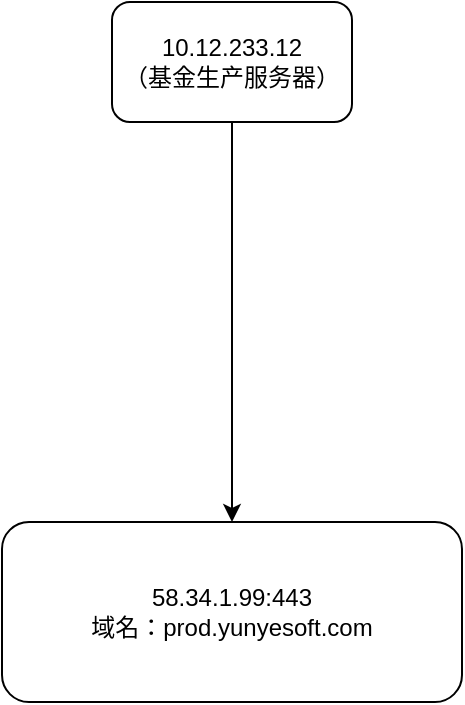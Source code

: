 <mxfile version="14.6.10" type="github">
  <diagram id="v6rdkGnPCHms238d3D1q" name="第 1 页">
    <mxGraphModel dx="1422" dy="762" grid="1" gridSize="10" guides="1" tooltips="1" connect="1" arrows="1" fold="1" page="1" pageScale="1" pageWidth="827" pageHeight="1169" math="0" shadow="0">
      <root>
        <mxCell id="0" />
        <mxCell id="1" parent="0" />
        <mxCell id="M0JnAbFCaV-SmDv4sgW1-3" style="edgeStyle=orthogonalEdgeStyle;rounded=0;orthogonalLoop=1;jettySize=auto;html=1;" edge="1" parent="1" source="M0JnAbFCaV-SmDv4sgW1-1" target="M0JnAbFCaV-SmDv4sgW1-2">
          <mxGeometry relative="1" as="geometry" />
        </mxCell>
        <mxCell id="M0JnAbFCaV-SmDv4sgW1-1" value="10.12.233.12&lt;br&gt;（基金生产服务器）" style="rounded=1;whiteSpace=wrap;html=1;" vertex="1" parent="1">
          <mxGeometry x="320" y="140" width="120" height="60" as="geometry" />
        </mxCell>
        <mxCell id="M0JnAbFCaV-SmDv4sgW1-2" value="58.34.1.99:443&lt;br&gt;域名：prod.yunyesoft.com" style="rounded=1;whiteSpace=wrap;html=1;" vertex="1" parent="1">
          <mxGeometry x="265" y="400" width="230" height="90" as="geometry" />
        </mxCell>
      </root>
    </mxGraphModel>
  </diagram>
</mxfile>
